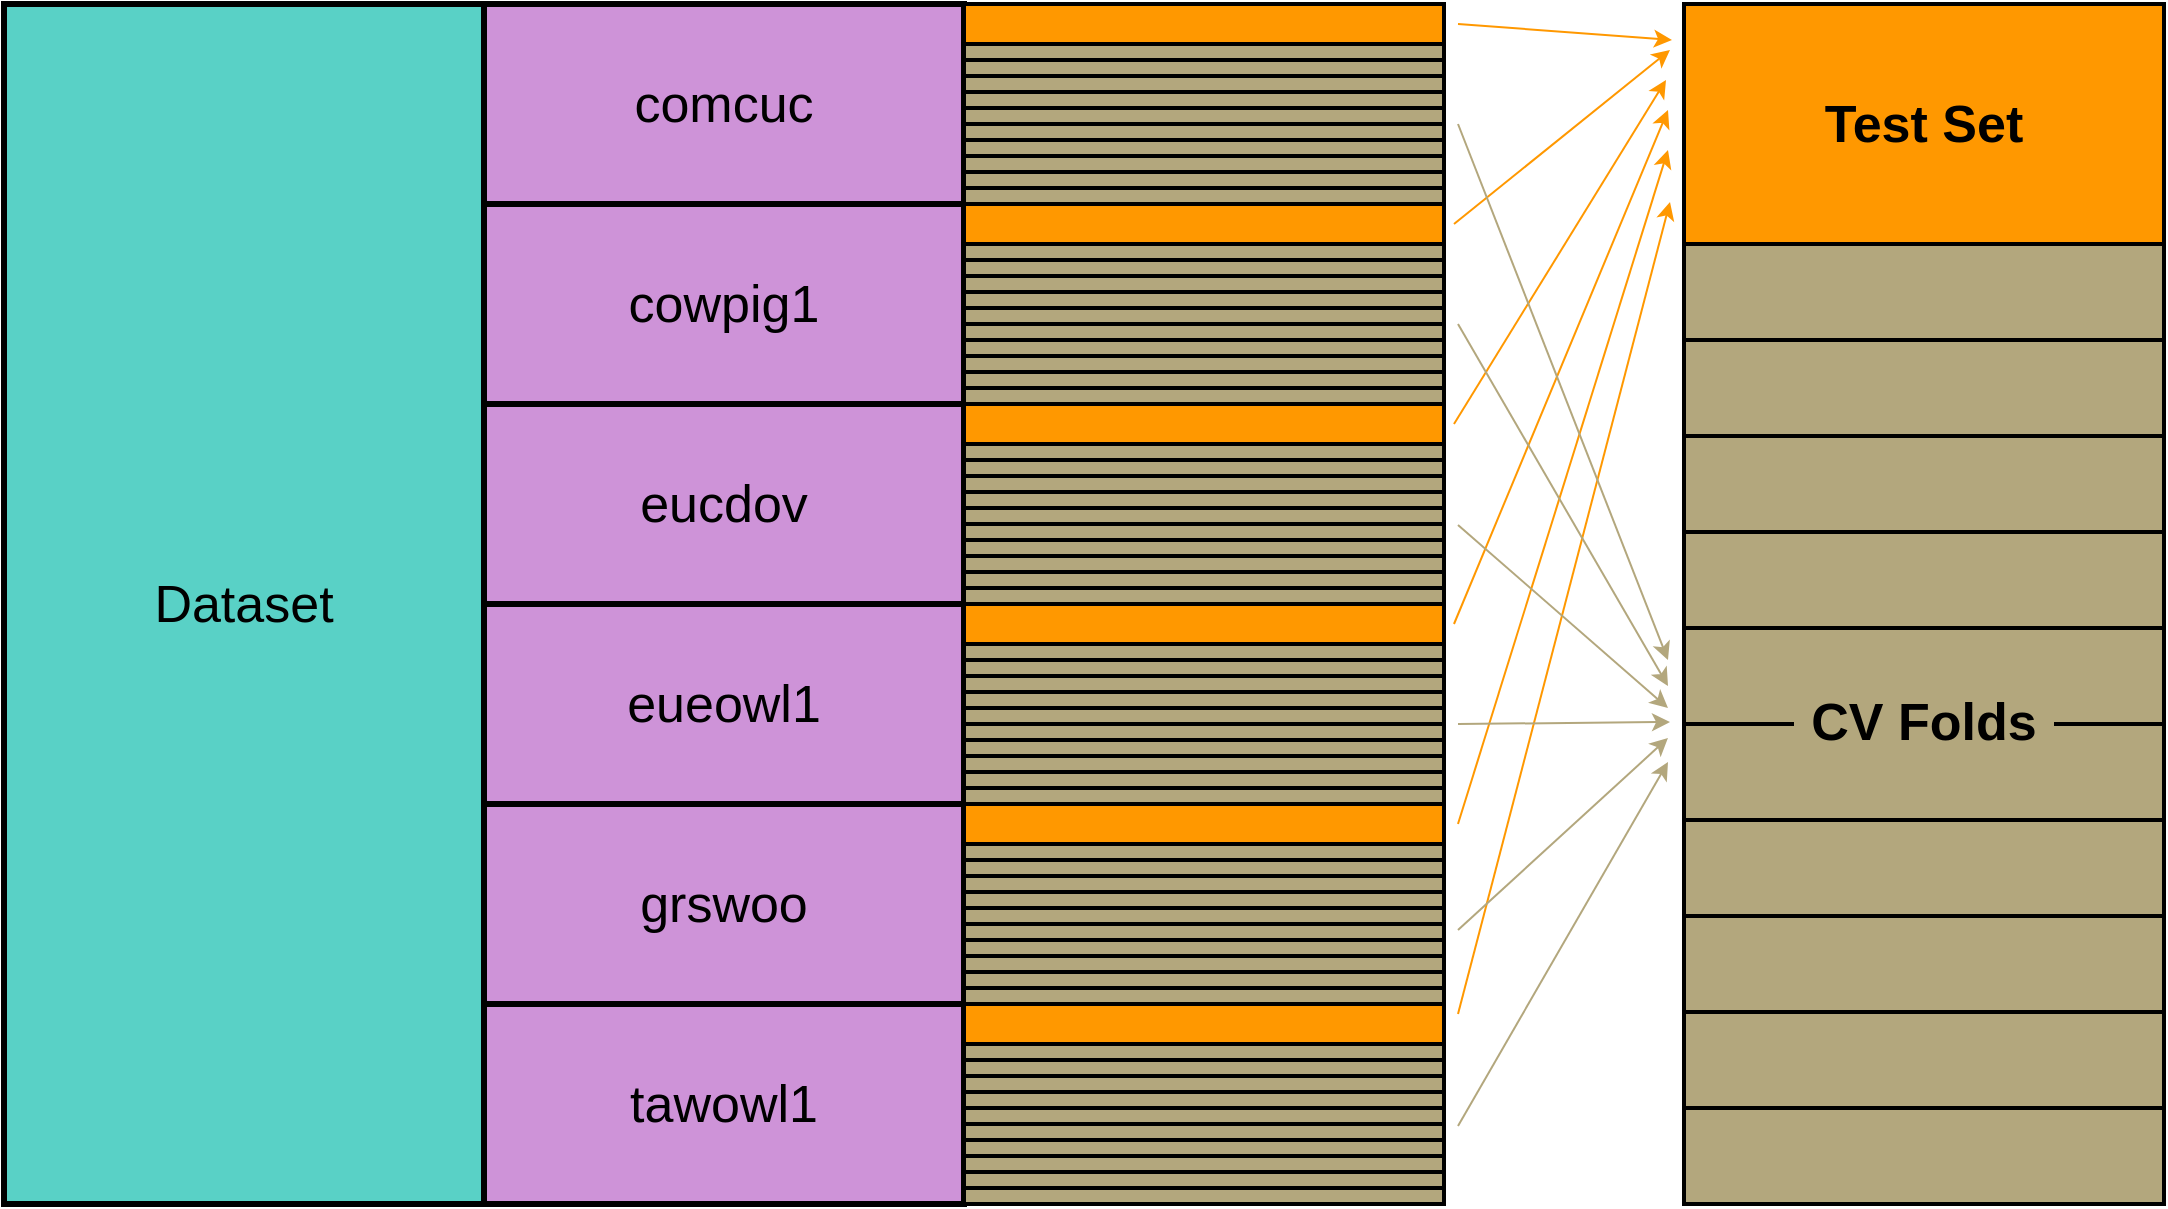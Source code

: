 <mxfile version="20.3.0" type="device"><diagram id="y0OR8qtjmx0bRCOpvyUw" name="Page-1"><mxGraphModel dx="1683" dy="1544" grid="1" gridSize="10" guides="1" tooltips="1" connect="1" arrows="1" fold="1" page="1" pageScale="1" pageWidth="827" pageHeight="1169" math="0" shadow="0"><root><mxCell id="0"/><mxCell id="1" parent="0"/><mxCell id="OH7SpSbIGrreeh_fbMZN-15" value="Dataset" style="rounded=0;whiteSpace=wrap;html=1;fontStyle=0;fontSize=26;spacing=2;labelBackgroundColor=none;fillColor=#59D1C6;strokeWidth=3;" parent="1" vertex="1"><mxGeometry x="120" y="80" width="240" height="600" as="geometry"/></mxCell><mxCell id="OH7SpSbIGrreeh_fbMZN-16" value="comcuc" style="rounded=0;whiteSpace=wrap;html=1;fontStyle=0;fontSize=26;spacing=2;labelBackgroundColor=none;fillColor=#ce93d8;strokeWidth=3;" parent="1" vertex="1"><mxGeometry x="360" y="80" width="240" height="100" as="geometry"/></mxCell><mxCell id="OH7SpSbIGrreeh_fbMZN-17" value="cowpig1" style="rounded=0;whiteSpace=wrap;html=1;fontStyle=0;fontSize=26;spacing=2;labelBackgroundColor=none;fillColor=#ce93d8;strokeWidth=3;" parent="1" vertex="1"><mxGeometry x="360" y="180" width="240" height="100" as="geometry"/></mxCell><mxCell id="OH7SpSbIGrreeh_fbMZN-18" value="eucdov" style="rounded=0;whiteSpace=wrap;html=1;fontStyle=0;fontSize=26;spacing=2;labelBackgroundColor=none;fillColor=#ce93d8;strokeWidth=3;" parent="1" vertex="1"><mxGeometry x="360" y="280" width="240" height="100" as="geometry"/></mxCell><mxCell id="OH7SpSbIGrreeh_fbMZN-19" value="tawowl1" style="rounded=0;whiteSpace=wrap;html=1;fontStyle=0;fontSize=26;spacing=2;labelBackgroundColor=none;fillColor=#ce93d8;strokeWidth=3;" parent="1" vertex="1"><mxGeometry x="360" y="580" width="240" height="100" as="geometry"/></mxCell><mxCell id="OH7SpSbIGrreeh_fbMZN-20" value="grswoo" style="rounded=0;whiteSpace=wrap;html=1;fontStyle=0;fontSize=26;spacing=2;labelBackgroundColor=none;fillColor=#ce93d8;strokeWidth=3;" parent="1" vertex="1"><mxGeometry x="360" y="480" width="240" height="100" as="geometry"/></mxCell><mxCell id="OH7SpSbIGrreeh_fbMZN-21" value="eueowl1" style="rounded=0;whiteSpace=wrap;html=1;fontStyle=0;fontSize=26;spacing=2;labelBackgroundColor=none;fillColor=#ce93d8;strokeWidth=3;" parent="1" vertex="1"><mxGeometry x="360" y="380" width="240" height="100" as="geometry"/></mxCell><mxCell id="OH7SpSbIGrreeh_fbMZN-28" value="" style="group" parent="1" vertex="1" connectable="0"><mxGeometry x="600" y="80" width="240" height="100" as="geometry"/></mxCell><mxCell id="OH7SpSbIGrreeh_fbMZN-4" value="CV Fold 0" style="rounded=0;whiteSpace=wrap;html=1;fontStyle=0;fontSize=26;spacing=2;labelBackgroundColor=none;fillColor=#b3a77d;strokeWidth=2;fontColor=none;noLabel=1;" parent="OH7SpSbIGrreeh_fbMZN-28" vertex="1"><mxGeometry y="20" width="240" height="8" as="geometry"/></mxCell><mxCell id="OH7SpSbIGrreeh_fbMZN-5" value="&lt;span style=&quot;font-family: Helvetica; font-size: 26px; font-style: normal; font-variant-ligatures: normal; font-variant-caps: normal; letter-spacing: normal; orphans: 2; text-align: center; text-indent: 0px; text-transform: none; widows: 2; word-spacing: 0px; -webkit-text-stroke-width: 0px; text-decoration-thickness: initial; text-decoration-style: initial; text-decoration-color: initial; float: none; display: inline !important;&quot;&gt;CV Fold 1&lt;/span&gt;" style="rounded=0;whiteSpace=wrap;html=1;fontStyle=0;fontSize=26;spacing=2;labelBackgroundColor=none;fillColor=#b3a77d;strokeWidth=2;verticalAlign=middle;fontColor=none;noLabel=1;" parent="OH7SpSbIGrreeh_fbMZN-28" vertex="1"><mxGeometry y="28.0" width="240" height="8" as="geometry"/></mxCell><mxCell id="OH7SpSbIGrreeh_fbMZN-6" value="CV Fold 2" style="rounded=0;whiteSpace=wrap;html=1;fontStyle=0;fontSize=26;spacing=2;labelBackgroundColor=none;fillColor=#b3a77d;strokeWidth=2;fontColor=none;noLabel=1;" parent="OH7SpSbIGrreeh_fbMZN-28" vertex="1"><mxGeometry y="36.0" width="240" height="8" as="geometry"/></mxCell><mxCell id="OH7SpSbIGrreeh_fbMZN-7" value="CV Fold 3" style="rounded=0;whiteSpace=wrap;html=1;fontStyle=0;fontSize=26;spacing=2;labelBackgroundColor=none;fillColor=#b3a77d;strokeWidth=2;fontColor=none;noLabel=1;" parent="OH7SpSbIGrreeh_fbMZN-28" vertex="1"><mxGeometry y="44.0" width="240" height="8" as="geometry"/></mxCell><mxCell id="OH7SpSbIGrreeh_fbMZN-8" value="CV Fold 6" style="rounded=0;whiteSpace=wrap;html=1;fontStyle=0;fontSize=26;spacing=2;labelBackgroundColor=none;fillColor=#b3a77d;strokeWidth=2;fontColor=none;noLabel=1;" parent="OH7SpSbIGrreeh_fbMZN-28" vertex="1"><mxGeometry y="68.0" width="240" height="8" as="geometry"/></mxCell><mxCell id="OH7SpSbIGrreeh_fbMZN-9" value="CV Fold 7" style="rounded=0;whiteSpace=wrap;html=1;fontStyle=0;fontSize=26;spacing=2;labelBackgroundColor=none;fillColor=#b3a77d;strokeWidth=2;fontColor=none;noLabel=1;" parent="OH7SpSbIGrreeh_fbMZN-28" vertex="1"><mxGeometry y="76" width="240" height="8" as="geometry"/></mxCell><mxCell id="OH7SpSbIGrreeh_fbMZN-10" value="CV Fold 5" style="rounded=0;whiteSpace=wrap;html=1;fontStyle=0;fontSize=26;spacing=2;labelBackgroundColor=none;fillColor=#b3a77d;strokeWidth=2;fontColor=none;noLabel=1;" parent="OH7SpSbIGrreeh_fbMZN-28" vertex="1"><mxGeometry y="60" width="240" height="8" as="geometry"/></mxCell><mxCell id="OH7SpSbIGrreeh_fbMZN-11" value="CV Fold 4" style="rounded=0;whiteSpace=wrap;html=1;fontStyle=0;fontSize=26;spacing=2;labelBackgroundColor=none;fillColor=#b3a77d;strokeWidth=2;fontColor=none;noLabel=1;" parent="OH7SpSbIGrreeh_fbMZN-28" vertex="1"><mxGeometry y="52" width="240" height="8" as="geometry"/></mxCell><mxCell id="OH7SpSbIGrreeh_fbMZN-12" value="CV Fold 9" style="rounded=0;whiteSpace=wrap;html=1;fontStyle=0;fontSize=26;spacing=2;labelBackgroundColor=none;fillColor=#b3a77d;strokeWidth=2;fontColor=none;noLabel=1;" parent="OH7SpSbIGrreeh_fbMZN-28" vertex="1"><mxGeometry y="92.0" width="240" height="8" as="geometry"/></mxCell><mxCell id="OH7SpSbIGrreeh_fbMZN-13" value="CV Fold 8" style="rounded=0;whiteSpace=wrap;html=1;fontStyle=0;fontSize=26;spacing=2;labelBackgroundColor=none;fillColor=#b3a77d;strokeWidth=2;fontColor=none;noLabel=1;" parent="OH7SpSbIGrreeh_fbMZN-28" vertex="1"><mxGeometry y="84" width="240" height="8" as="geometry"/></mxCell><mxCell id="OH7SpSbIGrreeh_fbMZN-23" value="Test set" style="rounded=0;whiteSpace=wrap;html=1;fontStyle=0;fontSize=26;spacing=2;labelBackgroundColor=none;fillColor=#FF9800;strokeWidth=2;fontColor=none;noLabel=1;" parent="OH7SpSbIGrreeh_fbMZN-28" vertex="1"><mxGeometry width="240" height="20" as="geometry"/></mxCell><mxCell id="OH7SpSbIGrreeh_fbMZN-29" value="" style="group" parent="1" vertex="1" connectable="0"><mxGeometry x="600" y="180" width="240" height="100" as="geometry"/></mxCell><mxCell id="OH7SpSbIGrreeh_fbMZN-30" value="CV Fold 0" style="rounded=0;whiteSpace=wrap;html=1;fontStyle=0;fontSize=26;spacing=2;labelBackgroundColor=none;fillColor=#b3a77d;strokeWidth=2;fontColor=none;noLabel=1;" parent="OH7SpSbIGrreeh_fbMZN-29" vertex="1"><mxGeometry y="20" width="240" height="8" as="geometry"/></mxCell><mxCell id="OH7SpSbIGrreeh_fbMZN-31" value="&lt;span style=&quot;font-family: Helvetica; font-size: 26px; font-style: normal; font-variant-ligatures: normal; font-variant-caps: normal; letter-spacing: normal; orphans: 2; text-align: center; text-indent: 0px; text-transform: none; widows: 2; word-spacing: 0px; -webkit-text-stroke-width: 0px; text-decoration-thickness: initial; text-decoration-style: initial; text-decoration-color: initial; float: none; display: inline !important;&quot;&gt;CV Fold 1&lt;/span&gt;" style="rounded=0;whiteSpace=wrap;html=1;fontStyle=0;fontSize=26;spacing=2;labelBackgroundColor=none;fillColor=#b3a77d;strokeWidth=2;verticalAlign=middle;fontColor=none;noLabel=1;" parent="OH7SpSbIGrreeh_fbMZN-29" vertex="1"><mxGeometry y="28.0" width="240" height="8" as="geometry"/></mxCell><mxCell id="OH7SpSbIGrreeh_fbMZN-32" value="CV Fold 2" style="rounded=0;whiteSpace=wrap;html=1;fontStyle=0;fontSize=26;spacing=2;labelBackgroundColor=none;fillColor=#b3a77d;strokeWidth=2;fontColor=none;noLabel=1;" parent="OH7SpSbIGrreeh_fbMZN-29" vertex="1"><mxGeometry y="36.0" width="240" height="8" as="geometry"/></mxCell><mxCell id="OH7SpSbIGrreeh_fbMZN-33" value="CV Fold 3" style="rounded=0;whiteSpace=wrap;html=1;fontStyle=0;fontSize=26;spacing=2;labelBackgroundColor=none;fillColor=#b3a77d;strokeWidth=2;fontColor=none;noLabel=1;" parent="OH7SpSbIGrreeh_fbMZN-29" vertex="1"><mxGeometry y="44.0" width="240" height="8" as="geometry"/></mxCell><mxCell id="OH7SpSbIGrreeh_fbMZN-34" value="CV Fold 6" style="rounded=0;whiteSpace=wrap;html=1;fontStyle=0;fontSize=26;spacing=2;labelBackgroundColor=none;fillColor=#b3a77d;strokeWidth=2;fontColor=none;noLabel=1;" parent="OH7SpSbIGrreeh_fbMZN-29" vertex="1"><mxGeometry y="68.0" width="240" height="8" as="geometry"/></mxCell><mxCell id="OH7SpSbIGrreeh_fbMZN-35" value="CV Fold 7" style="rounded=0;whiteSpace=wrap;html=1;fontStyle=0;fontSize=26;spacing=2;labelBackgroundColor=none;fillColor=#b3a77d;strokeWidth=2;fontColor=none;noLabel=1;" parent="OH7SpSbIGrreeh_fbMZN-29" vertex="1"><mxGeometry y="76" width="240" height="8" as="geometry"/></mxCell><mxCell id="OH7SpSbIGrreeh_fbMZN-36" value="CV Fold 5" style="rounded=0;whiteSpace=wrap;html=1;fontStyle=0;fontSize=26;spacing=2;labelBackgroundColor=none;fillColor=#b3a77d;strokeWidth=2;fontColor=none;noLabel=1;" parent="OH7SpSbIGrreeh_fbMZN-29" vertex="1"><mxGeometry y="60" width="240" height="8" as="geometry"/></mxCell><mxCell id="OH7SpSbIGrreeh_fbMZN-37" value="CV Fold 4" style="rounded=0;whiteSpace=wrap;html=1;fontStyle=0;fontSize=26;spacing=2;labelBackgroundColor=none;fillColor=#b3a77d;strokeWidth=2;fontColor=none;noLabel=1;" parent="OH7SpSbIGrreeh_fbMZN-29" vertex="1"><mxGeometry y="52" width="240" height="8" as="geometry"/></mxCell><mxCell id="OH7SpSbIGrreeh_fbMZN-38" value="CV Fold 9" style="rounded=0;whiteSpace=wrap;html=1;fontStyle=0;fontSize=26;spacing=2;labelBackgroundColor=none;fillColor=#b3a77d;strokeWidth=2;fontColor=none;noLabel=1;" parent="OH7SpSbIGrreeh_fbMZN-29" vertex="1"><mxGeometry y="92.0" width="240" height="8" as="geometry"/></mxCell><mxCell id="OH7SpSbIGrreeh_fbMZN-39" value="CV Fold 8" style="rounded=0;whiteSpace=wrap;html=1;fontStyle=0;fontSize=26;spacing=2;labelBackgroundColor=none;fillColor=#b3a77d;strokeWidth=2;fontColor=none;noLabel=1;" parent="OH7SpSbIGrreeh_fbMZN-29" vertex="1"><mxGeometry y="84" width="240" height="8" as="geometry"/></mxCell><mxCell id="OH7SpSbIGrreeh_fbMZN-40" value="Test set" style="rounded=0;whiteSpace=wrap;html=1;fontStyle=0;fontSize=26;spacing=2;labelBackgroundColor=none;fillColor=#FF9800;strokeWidth=2;fontColor=none;noLabel=1;" parent="OH7SpSbIGrreeh_fbMZN-29" vertex="1"><mxGeometry width="240" height="20" as="geometry"/></mxCell><mxCell id="OH7SpSbIGrreeh_fbMZN-41" value="" style="group" parent="1" vertex="1" connectable="0"><mxGeometry x="600" y="280" width="240" height="100" as="geometry"/></mxCell><mxCell id="OH7SpSbIGrreeh_fbMZN-42" value="CV Fold 0" style="rounded=0;whiteSpace=wrap;html=1;fontStyle=0;fontSize=26;spacing=2;labelBackgroundColor=none;fillColor=#b3a77d;strokeWidth=2;fontColor=none;noLabel=1;" parent="OH7SpSbIGrreeh_fbMZN-41" vertex="1"><mxGeometry y="20" width="240" height="8" as="geometry"/></mxCell><mxCell id="OH7SpSbIGrreeh_fbMZN-43" value="&lt;span style=&quot;font-family: Helvetica; font-size: 26px; font-style: normal; font-variant-ligatures: normal; font-variant-caps: normal; letter-spacing: normal; orphans: 2; text-align: center; text-indent: 0px; text-transform: none; widows: 2; word-spacing: 0px; -webkit-text-stroke-width: 0px; text-decoration-thickness: initial; text-decoration-style: initial; text-decoration-color: initial; float: none; display: inline !important;&quot;&gt;CV Fold 1&lt;/span&gt;" style="rounded=0;whiteSpace=wrap;html=1;fontStyle=0;fontSize=26;spacing=2;labelBackgroundColor=none;fillColor=#b3a77d;strokeWidth=2;verticalAlign=middle;fontColor=none;noLabel=1;" parent="OH7SpSbIGrreeh_fbMZN-41" vertex="1"><mxGeometry y="28.0" width="240" height="8" as="geometry"/></mxCell><mxCell id="OH7SpSbIGrreeh_fbMZN-44" value="CV Fold 2" style="rounded=0;whiteSpace=wrap;html=1;fontStyle=0;fontSize=26;spacing=2;labelBackgroundColor=none;fillColor=#b3a77d;strokeWidth=2;fontColor=none;noLabel=1;" parent="OH7SpSbIGrreeh_fbMZN-41" vertex="1"><mxGeometry y="36.0" width="240" height="8" as="geometry"/></mxCell><mxCell id="OH7SpSbIGrreeh_fbMZN-45" value="CV Fold 3" style="rounded=0;whiteSpace=wrap;html=1;fontStyle=0;fontSize=26;spacing=2;labelBackgroundColor=none;fillColor=#b3a77d;strokeWidth=2;fontColor=none;noLabel=1;" parent="OH7SpSbIGrreeh_fbMZN-41" vertex="1"><mxGeometry y="44.0" width="240" height="8" as="geometry"/></mxCell><mxCell id="OH7SpSbIGrreeh_fbMZN-46" value="CV Fold 6" style="rounded=0;whiteSpace=wrap;html=1;fontStyle=0;fontSize=26;spacing=2;labelBackgroundColor=none;fillColor=#b3a77d;strokeWidth=2;fontColor=none;noLabel=1;" parent="OH7SpSbIGrreeh_fbMZN-41" vertex="1"><mxGeometry y="68.0" width="240" height="8" as="geometry"/></mxCell><mxCell id="OH7SpSbIGrreeh_fbMZN-47" value="CV Fold 7" style="rounded=0;whiteSpace=wrap;html=1;fontStyle=0;fontSize=26;spacing=2;labelBackgroundColor=none;fillColor=#b3a77d;strokeWidth=2;fontColor=none;noLabel=1;" parent="OH7SpSbIGrreeh_fbMZN-41" vertex="1"><mxGeometry y="76" width="240" height="8" as="geometry"/></mxCell><mxCell id="OH7SpSbIGrreeh_fbMZN-48" value="CV Fold 5" style="rounded=0;whiteSpace=wrap;html=1;fontStyle=0;fontSize=26;spacing=2;labelBackgroundColor=none;fillColor=#b3a77d;strokeWidth=2;fontColor=none;noLabel=1;" parent="OH7SpSbIGrreeh_fbMZN-41" vertex="1"><mxGeometry y="60" width="240" height="8" as="geometry"/></mxCell><mxCell id="OH7SpSbIGrreeh_fbMZN-49" value="CV Fold 4" style="rounded=0;whiteSpace=wrap;html=1;fontStyle=0;fontSize=26;spacing=2;labelBackgroundColor=none;fillColor=#b3a77d;strokeWidth=2;fontColor=none;noLabel=1;" parent="OH7SpSbIGrreeh_fbMZN-41" vertex="1"><mxGeometry y="52" width="240" height="8" as="geometry"/></mxCell><mxCell id="OH7SpSbIGrreeh_fbMZN-50" value="CV Fold 9" style="rounded=0;whiteSpace=wrap;html=1;fontStyle=0;fontSize=26;spacing=2;labelBackgroundColor=none;fillColor=#b3a77d;strokeWidth=2;fontColor=none;noLabel=1;" parent="OH7SpSbIGrreeh_fbMZN-41" vertex="1"><mxGeometry y="92.0" width="240" height="8" as="geometry"/></mxCell><mxCell id="OH7SpSbIGrreeh_fbMZN-51" value="CV Fold 8" style="rounded=0;whiteSpace=wrap;html=1;fontStyle=0;fontSize=26;spacing=2;labelBackgroundColor=none;fillColor=#b3a77d;strokeWidth=2;fontColor=none;noLabel=1;" parent="OH7SpSbIGrreeh_fbMZN-41" vertex="1"><mxGeometry y="84" width="240" height="8" as="geometry"/></mxCell><mxCell id="OH7SpSbIGrreeh_fbMZN-52" value="Test set" style="rounded=0;whiteSpace=wrap;html=1;fontStyle=0;fontSize=26;spacing=2;labelBackgroundColor=none;fillColor=#FF9800;strokeWidth=2;fontColor=none;noLabel=1;" parent="OH7SpSbIGrreeh_fbMZN-41" vertex="1"><mxGeometry width="240" height="20" as="geometry"/></mxCell><mxCell id="OH7SpSbIGrreeh_fbMZN-53" value="" style="group" parent="1" vertex="1" connectable="0"><mxGeometry x="600" y="380" width="240" height="100" as="geometry"/></mxCell><mxCell id="OH7SpSbIGrreeh_fbMZN-54" value="CV Fold 0" style="rounded=0;whiteSpace=wrap;html=1;fontStyle=0;fontSize=26;spacing=2;labelBackgroundColor=none;fillColor=#b3a77d;strokeWidth=2;fontColor=none;noLabel=1;" parent="OH7SpSbIGrreeh_fbMZN-53" vertex="1"><mxGeometry y="20" width="240" height="8" as="geometry"/></mxCell><mxCell id="OH7SpSbIGrreeh_fbMZN-55" value="&lt;span style=&quot;font-family: Helvetica; font-size: 26px; font-style: normal; font-variant-ligatures: normal; font-variant-caps: normal; letter-spacing: normal; orphans: 2; text-align: center; text-indent: 0px; text-transform: none; widows: 2; word-spacing: 0px; -webkit-text-stroke-width: 0px; text-decoration-thickness: initial; text-decoration-style: initial; text-decoration-color: initial; float: none; display: inline !important;&quot;&gt;CV Fold 1&lt;/span&gt;" style="rounded=0;whiteSpace=wrap;html=1;fontStyle=0;fontSize=26;spacing=2;labelBackgroundColor=none;fillColor=#b3a77d;strokeWidth=2;verticalAlign=middle;fontColor=none;noLabel=1;" parent="OH7SpSbIGrreeh_fbMZN-53" vertex="1"><mxGeometry y="28.0" width="240" height="8" as="geometry"/></mxCell><mxCell id="OH7SpSbIGrreeh_fbMZN-56" value="CV Fold 2" style="rounded=0;whiteSpace=wrap;html=1;fontStyle=0;fontSize=26;spacing=2;labelBackgroundColor=none;fillColor=#b3a77d;strokeWidth=2;fontColor=none;noLabel=1;" parent="OH7SpSbIGrreeh_fbMZN-53" vertex="1"><mxGeometry y="36.0" width="240" height="8" as="geometry"/></mxCell><mxCell id="OH7SpSbIGrreeh_fbMZN-57" value="CV Fold 3" style="rounded=0;whiteSpace=wrap;html=1;fontStyle=0;fontSize=26;spacing=2;labelBackgroundColor=none;fillColor=#b3a77d;strokeWidth=2;fontColor=none;noLabel=1;" parent="OH7SpSbIGrreeh_fbMZN-53" vertex="1"><mxGeometry y="44.0" width="240" height="8" as="geometry"/></mxCell><mxCell id="OH7SpSbIGrreeh_fbMZN-58" value="CV Fold 6" style="rounded=0;whiteSpace=wrap;html=1;fontStyle=0;fontSize=26;spacing=2;labelBackgroundColor=none;fillColor=#b3a77d;strokeWidth=2;fontColor=none;noLabel=1;" parent="OH7SpSbIGrreeh_fbMZN-53" vertex="1"><mxGeometry y="68.0" width="240" height="8" as="geometry"/></mxCell><mxCell id="OH7SpSbIGrreeh_fbMZN-59" value="CV Fold 7" style="rounded=0;whiteSpace=wrap;html=1;fontStyle=0;fontSize=26;spacing=2;labelBackgroundColor=none;fillColor=#b3a77d;strokeWidth=2;fontColor=none;noLabel=1;" parent="OH7SpSbIGrreeh_fbMZN-53" vertex="1"><mxGeometry y="76" width="240" height="8" as="geometry"/></mxCell><mxCell id="OH7SpSbIGrreeh_fbMZN-60" value="CV Fold 5" style="rounded=0;whiteSpace=wrap;html=1;fontStyle=0;fontSize=26;spacing=2;labelBackgroundColor=none;fillColor=#b3a77d;strokeWidth=2;fontColor=none;noLabel=1;" parent="OH7SpSbIGrreeh_fbMZN-53" vertex="1"><mxGeometry y="60" width="240" height="8" as="geometry"/></mxCell><mxCell id="OH7SpSbIGrreeh_fbMZN-61" value="CV Fold 4" style="rounded=0;whiteSpace=wrap;html=1;fontStyle=0;fontSize=26;spacing=2;labelBackgroundColor=none;fillColor=#b3a77d;strokeWidth=2;fontColor=none;noLabel=1;" parent="OH7SpSbIGrreeh_fbMZN-53" vertex="1"><mxGeometry y="52" width="240" height="8" as="geometry"/></mxCell><mxCell id="OH7SpSbIGrreeh_fbMZN-62" value="CV Fold 9" style="rounded=0;whiteSpace=wrap;html=1;fontStyle=0;fontSize=26;spacing=2;labelBackgroundColor=none;fillColor=#b3a77d;strokeWidth=2;fontColor=none;noLabel=1;" parent="OH7SpSbIGrreeh_fbMZN-53" vertex="1"><mxGeometry y="92.0" width="240" height="8" as="geometry"/></mxCell><mxCell id="OH7SpSbIGrreeh_fbMZN-63" value="CV Fold 8" style="rounded=0;whiteSpace=wrap;html=1;fontStyle=0;fontSize=26;spacing=2;labelBackgroundColor=none;fillColor=#b3a77d;strokeWidth=2;fontColor=none;noLabel=1;" parent="OH7SpSbIGrreeh_fbMZN-53" vertex="1"><mxGeometry y="84" width="240" height="8" as="geometry"/></mxCell><mxCell id="OH7SpSbIGrreeh_fbMZN-64" value="Test set" style="rounded=0;whiteSpace=wrap;html=1;fontStyle=0;fontSize=26;spacing=2;labelBackgroundColor=none;fillColor=#FF9800;strokeWidth=2;fontColor=none;noLabel=1;" parent="OH7SpSbIGrreeh_fbMZN-53" vertex="1"><mxGeometry width="240" height="20" as="geometry"/></mxCell><mxCell id="OH7SpSbIGrreeh_fbMZN-65" value="" style="group" parent="1" vertex="1" connectable="0"><mxGeometry x="600" y="480" width="240" height="100" as="geometry"/></mxCell><mxCell id="OH7SpSbIGrreeh_fbMZN-66" value="CV Fold 0" style="rounded=0;whiteSpace=wrap;html=1;fontStyle=0;fontSize=26;spacing=2;labelBackgroundColor=none;fillColor=#b3a77d;strokeWidth=2;fontColor=none;noLabel=1;" parent="OH7SpSbIGrreeh_fbMZN-65" vertex="1"><mxGeometry y="20" width="240" height="8" as="geometry"/></mxCell><mxCell id="OH7SpSbIGrreeh_fbMZN-67" value="&lt;span style=&quot;font-family: Helvetica; font-size: 26px; font-style: normal; font-variant-ligatures: normal; font-variant-caps: normal; letter-spacing: normal; orphans: 2; text-align: center; text-indent: 0px; text-transform: none; widows: 2; word-spacing: 0px; -webkit-text-stroke-width: 0px; text-decoration-thickness: initial; text-decoration-style: initial; text-decoration-color: initial; float: none; display: inline !important;&quot;&gt;CV Fold 1&lt;/span&gt;" style="rounded=0;whiteSpace=wrap;html=1;fontStyle=0;fontSize=26;spacing=2;labelBackgroundColor=none;fillColor=#b3a77d;strokeWidth=2;verticalAlign=middle;fontColor=none;noLabel=1;" parent="OH7SpSbIGrreeh_fbMZN-65" vertex="1"><mxGeometry y="28.0" width="240" height="8" as="geometry"/></mxCell><mxCell id="OH7SpSbIGrreeh_fbMZN-68" value="CV Fold 2" style="rounded=0;whiteSpace=wrap;html=1;fontStyle=0;fontSize=26;spacing=2;labelBackgroundColor=none;fillColor=#b3a77d;strokeWidth=2;fontColor=none;noLabel=1;" parent="OH7SpSbIGrreeh_fbMZN-65" vertex="1"><mxGeometry y="36.0" width="240" height="8" as="geometry"/></mxCell><mxCell id="OH7SpSbIGrreeh_fbMZN-69" value="CV Fold 3" style="rounded=0;whiteSpace=wrap;html=1;fontStyle=0;fontSize=26;spacing=2;labelBackgroundColor=none;fillColor=#b3a77d;strokeWidth=2;fontColor=none;noLabel=1;" parent="OH7SpSbIGrreeh_fbMZN-65" vertex="1"><mxGeometry y="44.0" width="240" height="8" as="geometry"/></mxCell><mxCell id="OH7SpSbIGrreeh_fbMZN-70" value="CV Fold 6" style="rounded=0;whiteSpace=wrap;html=1;fontStyle=0;fontSize=26;spacing=2;labelBackgroundColor=none;fillColor=#b3a77d;strokeWidth=2;fontColor=none;noLabel=1;" parent="OH7SpSbIGrreeh_fbMZN-65" vertex="1"><mxGeometry y="68.0" width="240" height="8" as="geometry"/></mxCell><mxCell id="OH7SpSbIGrreeh_fbMZN-71" value="CV Fold 7" style="rounded=0;whiteSpace=wrap;html=1;fontStyle=0;fontSize=26;spacing=2;labelBackgroundColor=none;fillColor=#b3a77d;strokeWidth=2;fontColor=none;noLabel=1;" parent="OH7SpSbIGrreeh_fbMZN-65" vertex="1"><mxGeometry y="76" width="240" height="8" as="geometry"/></mxCell><mxCell id="OH7SpSbIGrreeh_fbMZN-72" value="CV Fold 5" style="rounded=0;whiteSpace=wrap;html=1;fontStyle=0;fontSize=26;spacing=2;labelBackgroundColor=none;fillColor=#b3a77d;strokeWidth=2;fontColor=none;noLabel=1;" parent="OH7SpSbIGrreeh_fbMZN-65" vertex="1"><mxGeometry y="60" width="240" height="8" as="geometry"/></mxCell><mxCell id="OH7SpSbIGrreeh_fbMZN-73" value="CV Fold 4" style="rounded=0;whiteSpace=wrap;html=1;fontStyle=0;fontSize=26;spacing=2;labelBackgroundColor=none;fillColor=#b3a77d;strokeWidth=2;fontColor=none;noLabel=1;" parent="OH7SpSbIGrreeh_fbMZN-65" vertex="1"><mxGeometry y="52" width="240" height="8" as="geometry"/></mxCell><mxCell id="OH7SpSbIGrreeh_fbMZN-74" value="CV Fold 9" style="rounded=0;whiteSpace=wrap;html=1;fontStyle=0;fontSize=26;spacing=2;labelBackgroundColor=none;fillColor=#b3a77d;strokeWidth=2;fontColor=none;noLabel=1;" parent="OH7SpSbIGrreeh_fbMZN-65" vertex="1"><mxGeometry y="92.0" width="240" height="8" as="geometry"/></mxCell><mxCell id="OH7SpSbIGrreeh_fbMZN-75" value="CV Fold 8" style="rounded=0;whiteSpace=wrap;html=1;fontStyle=0;fontSize=26;spacing=2;labelBackgroundColor=none;fillColor=#b3a77d;strokeWidth=2;fontColor=none;noLabel=1;" parent="OH7SpSbIGrreeh_fbMZN-65" vertex="1"><mxGeometry y="84" width="240" height="8" as="geometry"/></mxCell><mxCell id="OH7SpSbIGrreeh_fbMZN-76" value="Test set" style="rounded=0;whiteSpace=wrap;html=1;fontStyle=0;fontSize=26;spacing=2;labelBackgroundColor=none;fillColor=#FF9800;strokeWidth=2;fontColor=none;noLabel=1;" parent="OH7SpSbIGrreeh_fbMZN-65" vertex="1"><mxGeometry width="240" height="20" as="geometry"/></mxCell><mxCell id="OH7SpSbIGrreeh_fbMZN-77" value="" style="group" parent="1" vertex="1" connectable="0"><mxGeometry x="600" y="580" width="240" height="100" as="geometry"/></mxCell><mxCell id="OH7SpSbIGrreeh_fbMZN-78" value="CV Fold 0" style="rounded=0;whiteSpace=wrap;html=1;fontStyle=0;fontSize=26;spacing=2;labelBackgroundColor=none;fillColor=#b3a77d;strokeWidth=2;fontColor=none;noLabel=1;" parent="OH7SpSbIGrreeh_fbMZN-77" vertex="1"><mxGeometry y="20" width="240" height="8" as="geometry"/></mxCell><mxCell id="OH7SpSbIGrreeh_fbMZN-79" value="&lt;span style=&quot;font-family: Helvetica; font-size: 26px; font-style: normal; font-variant-ligatures: normal; font-variant-caps: normal; letter-spacing: normal; orphans: 2; text-align: center; text-indent: 0px; text-transform: none; widows: 2; word-spacing: 0px; -webkit-text-stroke-width: 0px; text-decoration-thickness: initial; text-decoration-style: initial; text-decoration-color: initial; float: none; display: inline !important;&quot;&gt;CV Fold 1&lt;/span&gt;" style="rounded=0;whiteSpace=wrap;html=1;fontStyle=0;fontSize=26;spacing=2;labelBackgroundColor=none;fillColor=#b3a77d;strokeWidth=2;verticalAlign=middle;fontColor=none;noLabel=1;" parent="OH7SpSbIGrreeh_fbMZN-77" vertex="1"><mxGeometry y="28.0" width="240" height="8" as="geometry"/></mxCell><mxCell id="OH7SpSbIGrreeh_fbMZN-80" value="CV Fold 2" style="rounded=0;whiteSpace=wrap;html=1;fontStyle=0;fontSize=26;spacing=2;labelBackgroundColor=none;fillColor=#b3a77d;strokeWidth=2;fontColor=none;noLabel=1;" parent="OH7SpSbIGrreeh_fbMZN-77" vertex="1"><mxGeometry y="36.0" width="240" height="8" as="geometry"/></mxCell><mxCell id="OH7SpSbIGrreeh_fbMZN-81" value="CV Fold 3" style="rounded=0;whiteSpace=wrap;html=1;fontStyle=0;fontSize=26;spacing=2;labelBackgroundColor=none;fillColor=#b3a77d;strokeWidth=2;fontColor=none;noLabel=1;" parent="OH7SpSbIGrreeh_fbMZN-77" vertex="1"><mxGeometry y="44.0" width="240" height="8" as="geometry"/></mxCell><mxCell id="OH7SpSbIGrreeh_fbMZN-82" value="CV Fold 6" style="rounded=0;whiteSpace=wrap;html=1;fontStyle=0;fontSize=26;spacing=2;labelBackgroundColor=none;fillColor=#b3a77d;strokeWidth=2;fontColor=none;noLabel=1;" parent="OH7SpSbIGrreeh_fbMZN-77" vertex="1"><mxGeometry y="68.0" width="240" height="8" as="geometry"/></mxCell><mxCell id="OH7SpSbIGrreeh_fbMZN-83" value="CV Fold 7" style="rounded=0;whiteSpace=wrap;html=1;fontStyle=0;fontSize=26;spacing=2;labelBackgroundColor=none;fillColor=#b3a77d;strokeWidth=2;fontColor=none;noLabel=1;" parent="OH7SpSbIGrreeh_fbMZN-77" vertex="1"><mxGeometry y="76" width="240" height="8" as="geometry"/></mxCell><mxCell id="OH7SpSbIGrreeh_fbMZN-84" value="CV Fold 5" style="rounded=0;whiteSpace=wrap;html=1;fontStyle=0;fontSize=26;spacing=2;labelBackgroundColor=none;fillColor=#b3a77d;strokeWidth=2;fontColor=none;noLabel=1;" parent="OH7SpSbIGrreeh_fbMZN-77" vertex="1"><mxGeometry y="60" width="240" height="8" as="geometry"/></mxCell><mxCell id="OH7SpSbIGrreeh_fbMZN-85" value="CV Fold 4" style="rounded=0;whiteSpace=wrap;html=1;fontStyle=0;fontSize=26;spacing=2;labelBackgroundColor=none;fillColor=#b3a77d;strokeWidth=2;fontColor=none;noLabel=1;" parent="OH7SpSbIGrreeh_fbMZN-77" vertex="1"><mxGeometry y="52" width="240" height="8" as="geometry"/></mxCell><mxCell id="OH7SpSbIGrreeh_fbMZN-86" value="CV Fold 9" style="rounded=0;whiteSpace=wrap;html=1;fontStyle=0;fontSize=26;spacing=2;labelBackgroundColor=none;fillColor=#b3a77d;strokeWidth=2;fontColor=none;noLabel=1;" parent="OH7SpSbIGrreeh_fbMZN-77" vertex="1"><mxGeometry y="92.0" width="240" height="8" as="geometry"/></mxCell><mxCell id="OH7SpSbIGrreeh_fbMZN-87" value="CV Fold 8" style="rounded=0;whiteSpace=wrap;html=1;fontStyle=0;fontSize=26;spacing=2;labelBackgroundColor=none;fillColor=#b3a77d;strokeWidth=2;fontColor=none;noLabel=1;" parent="OH7SpSbIGrreeh_fbMZN-77" vertex="1"><mxGeometry y="84" width="240" height="8" as="geometry"/></mxCell><mxCell id="OH7SpSbIGrreeh_fbMZN-88" value="Test set" style="rounded=0;whiteSpace=wrap;html=1;fontStyle=0;fontSize=26;spacing=2;labelBackgroundColor=none;fillColor=#FF9800;strokeWidth=2;fontColor=none;noLabel=1;" parent="OH7SpSbIGrreeh_fbMZN-77" vertex="1"><mxGeometry width="240" height="20" as="geometry"/></mxCell><mxCell id="OH7SpSbIGrreeh_fbMZN-89" value="&lt;b&gt;Test Set&lt;/b&gt;" style="text;html=1;strokeColor=#000000;fillColor=#FF9800;align=center;verticalAlign=middle;whiteSpace=wrap;rounded=0;labelBackgroundColor=none;strokeWidth=2;fontSize=26;fontColor=#000000;" parent="1" vertex="1"><mxGeometry x="960" y="80" width="240" height="120" as="geometry"/></mxCell><mxCell id="OH7SpSbIGrreeh_fbMZN-106" value="" style="group" parent="1" vertex="1" connectable="0"><mxGeometry x="845" y="90" width="109" height="551" as="geometry"/></mxCell><mxCell id="OH7SpSbIGrreeh_fbMZN-91" value="" style="endArrow=classic;html=1;rounded=0;fontSize=26;fontColor=#B3A77D;strokeColor=#FF9800;" parent="OH7SpSbIGrreeh_fbMZN-106" edge="1"><mxGeometry width="50" height="50" relative="1" as="geometry"><mxPoint x="2" as="sourcePoint"/><mxPoint x="109" y="8" as="targetPoint"/></mxGeometry></mxCell><mxCell id="OH7SpSbIGrreeh_fbMZN-92" value="" style="endArrow=classic;html=1;rounded=0;fontSize=26;fontColor=#B3A77D;strokeColor=#FF9800;" parent="OH7SpSbIGrreeh_fbMZN-106" edge="1"><mxGeometry width="50" height="50" relative="1" as="geometry"><mxPoint y="100" as="sourcePoint"/><mxPoint x="108" y="13" as="targetPoint"/></mxGeometry></mxCell><mxCell id="OH7SpSbIGrreeh_fbMZN-93" value="" style="endArrow=classic;html=1;rounded=0;fontSize=26;fontColor=#B3A77D;strokeColor=#FF9800;" parent="OH7SpSbIGrreeh_fbMZN-106" edge="1"><mxGeometry width="50" height="50" relative="1" as="geometry"><mxPoint y="200" as="sourcePoint"/><mxPoint x="106" y="28" as="targetPoint"/></mxGeometry></mxCell><mxCell id="OH7SpSbIGrreeh_fbMZN-95" value="" style="endArrow=classic;html=1;rounded=0;fontSize=26;fontColor=#B3A77D;strokeColor=#FF9800;" parent="OH7SpSbIGrreeh_fbMZN-106" edge="1"><mxGeometry width="50" height="50" relative="1" as="geometry"><mxPoint y="300" as="sourcePoint"/><mxPoint x="107" y="43" as="targetPoint"/></mxGeometry></mxCell><mxCell id="OH7SpSbIGrreeh_fbMZN-96" value="" style="endArrow=classic;html=1;rounded=0;fontSize=26;fontColor=#B3A77D;strokeColor=#FF9800;" parent="OH7SpSbIGrreeh_fbMZN-106" edge="1"><mxGeometry width="50" height="50" relative="1" as="geometry"><mxPoint x="2" y="400" as="sourcePoint"/><mxPoint x="107" y="63" as="targetPoint"/></mxGeometry></mxCell><mxCell id="OH7SpSbIGrreeh_fbMZN-97" value="" style="endArrow=classic;html=1;rounded=0;fontSize=26;fontColor=#B3A77D;strokeColor=#FF9800;" parent="OH7SpSbIGrreeh_fbMZN-106" edge="1"><mxGeometry width="50" height="50" relative="1" as="geometry"><mxPoint x="2" y="495" as="sourcePoint"/><mxPoint x="108" y="89" as="targetPoint"/></mxGeometry></mxCell><mxCell id="OH7SpSbIGrreeh_fbMZN-98" value="" style="endArrow=classic;html=1;rounded=0;fontSize=26;fontColor=#B3A77D;strokeColor=#B3A77D;" parent="OH7SpSbIGrreeh_fbMZN-106" edge="1"><mxGeometry width="50" height="50" relative="1" as="geometry"><mxPoint x="2" y="50" as="sourcePoint"/><mxPoint x="107" y="318" as="targetPoint"/></mxGeometry></mxCell><mxCell id="OH7SpSbIGrreeh_fbMZN-99" value="" style="endArrow=classic;html=1;rounded=0;fontSize=26;fontColor=#B3A77D;strokeColor=#B3A77D;" parent="OH7SpSbIGrreeh_fbMZN-106" edge="1"><mxGeometry width="50" height="50" relative="1" as="geometry"><mxPoint x="2" y="150" as="sourcePoint"/><mxPoint x="107" y="331" as="targetPoint"/></mxGeometry></mxCell><mxCell id="OH7SpSbIGrreeh_fbMZN-100" value="" style="endArrow=classic;html=1;rounded=0;fontSize=26;fontColor=#B3A77D;strokeColor=#B3A77D;" parent="OH7SpSbIGrreeh_fbMZN-106" edge="1"><mxGeometry width="50" height="50" relative="1" as="geometry"><mxPoint x="2" y="250.5" as="sourcePoint"/><mxPoint x="107" y="342" as="targetPoint"/></mxGeometry></mxCell><mxCell id="OH7SpSbIGrreeh_fbMZN-101" value="" style="endArrow=classic;html=1;rounded=0;fontSize=26;fontColor=#B3A77D;strokeColor=#B3A77D;" parent="OH7SpSbIGrreeh_fbMZN-106" edge="1"><mxGeometry width="50" height="50" relative="1" as="geometry"><mxPoint x="2" y="350" as="sourcePoint"/><mxPoint x="108" y="349" as="targetPoint"/></mxGeometry></mxCell><mxCell id="OH7SpSbIGrreeh_fbMZN-102" value="" style="endArrow=classic;html=1;rounded=0;fontSize=26;fontColor=#B3A77D;strokeColor=#B3A77D;" parent="OH7SpSbIGrreeh_fbMZN-106" edge="1"><mxGeometry width="50" height="50" relative="1" as="geometry"><mxPoint x="2" y="453" as="sourcePoint"/><mxPoint x="107" y="357" as="targetPoint"/></mxGeometry></mxCell><mxCell id="OH7SpSbIGrreeh_fbMZN-104" value="" style="endArrow=classic;html=1;rounded=0;fontSize=26;fontColor=#B3A77D;strokeColor=#B3A77D;" parent="OH7SpSbIGrreeh_fbMZN-106" edge="1"><mxGeometry width="50" height="50" relative="1" as="geometry"><mxPoint x="2" y="551" as="sourcePoint"/><mxPoint x="107" y="369" as="targetPoint"/></mxGeometry></mxCell><mxCell id="6jRnzZ2c_PlgRVkr6Znl-1" value="" style="text;html=1;strokeColor=#000000;fillColor=#B3A77D;align=center;verticalAlign=middle;whiteSpace=wrap;rounded=0;labelBackgroundColor=none;strokeWidth=2;fontSize=26;fontColor=#000000;" vertex="1" parent="1"><mxGeometry x="960" y="200" width="240" height="48" as="geometry"/></mxCell><mxCell id="6jRnzZ2c_PlgRVkr6Znl-2" value="" style="text;html=1;strokeColor=#000000;fillColor=#B3A77D;align=center;verticalAlign=middle;whiteSpace=wrap;rounded=0;labelBackgroundColor=none;strokeWidth=2;fontSize=26;fontColor=#000000;" vertex="1" parent="1"><mxGeometry x="960" y="248" width="240" height="48" as="geometry"/></mxCell><mxCell id="6jRnzZ2c_PlgRVkr6Znl-3" value="" style="text;html=1;strokeColor=#000000;fillColor=#B3A77D;align=center;verticalAlign=middle;whiteSpace=wrap;rounded=0;labelBackgroundColor=none;strokeWidth=2;fontSize=26;fontColor=#000000;" vertex="1" parent="1"><mxGeometry x="960" y="296" width="240" height="48" as="geometry"/></mxCell><mxCell id="6jRnzZ2c_PlgRVkr6Znl-4" value="" style="text;html=1;strokeColor=#000000;fillColor=#B3A77D;align=center;verticalAlign=middle;whiteSpace=wrap;rounded=0;labelBackgroundColor=none;strokeWidth=2;fontSize=26;fontColor=#000000;" vertex="1" parent="1"><mxGeometry x="960" y="344" width="240" height="48" as="geometry"/></mxCell><mxCell id="6jRnzZ2c_PlgRVkr6Znl-5" value="" style="text;html=1;strokeColor=#000000;fillColor=#B3A77D;align=center;verticalAlign=middle;whiteSpace=wrap;rounded=0;labelBackgroundColor=none;strokeWidth=2;fontSize=26;fontColor=#000000;" vertex="1" parent="1"><mxGeometry x="960" y="392" width="240" height="48" as="geometry"/></mxCell><mxCell id="6jRnzZ2c_PlgRVkr6Znl-6" value="" style="text;html=1;strokeColor=#000000;fillColor=#B3A77D;align=center;verticalAlign=middle;whiteSpace=wrap;rounded=0;labelBackgroundColor=none;strokeWidth=2;fontSize=26;fontColor=#000000;" vertex="1" parent="1"><mxGeometry x="960" y="632" width="240" height="48" as="geometry"/></mxCell><mxCell id="6jRnzZ2c_PlgRVkr6Znl-7" value="" style="text;html=1;strokeColor=#000000;fillColor=#B3A77D;align=center;verticalAlign=middle;whiteSpace=wrap;rounded=0;labelBackgroundColor=none;strokeWidth=2;fontSize=26;fontColor=#000000;" vertex="1" parent="1"><mxGeometry x="960" y="584" width="240" height="48" as="geometry"/></mxCell><mxCell id="6jRnzZ2c_PlgRVkr6Znl-8" value="" style="text;html=1;strokeColor=#000000;fillColor=#B3A77D;align=center;verticalAlign=middle;whiteSpace=wrap;rounded=0;labelBackgroundColor=none;strokeWidth=2;fontSize=26;fontColor=#000000;" vertex="1" parent="1"><mxGeometry x="960" y="536" width="240" height="48" as="geometry"/></mxCell><mxCell id="6jRnzZ2c_PlgRVkr6Znl-9" value="" style="text;html=1;strokeColor=#000000;fillColor=#B3A77D;align=center;verticalAlign=middle;whiteSpace=wrap;rounded=0;labelBackgroundColor=none;strokeWidth=2;fontSize=26;fontColor=#000000;" vertex="1" parent="1"><mxGeometry x="960" y="488" width="240" height="48" as="geometry"/></mxCell><mxCell id="6jRnzZ2c_PlgRVkr6Znl-10" value="" style="text;html=1;strokeColor=#000000;fillColor=#B3A77D;align=center;verticalAlign=middle;whiteSpace=wrap;rounded=0;labelBackgroundColor=none;strokeWidth=2;fontSize=26;fontColor=#000000;" vertex="1" parent="1"><mxGeometry x="960" y="440" width="240" height="48" as="geometry"/></mxCell><mxCell id="OH7SpSbIGrreeh_fbMZN-90" value="&lt;b&gt;&lt;font&gt;CV Folds&lt;/font&gt;&lt;/b&gt;" style="text;html=1;strokeColor=none;fillColor=#B3A77D;align=center;verticalAlign=middle;whiteSpace=wrap;rounded=0;labelBackgroundColor=none;strokeWidth=2;fontSize=26;fontColor=#000000;" parent="1" vertex="1"><mxGeometry x="1015" y="404" width="130" height="70" as="geometry"/></mxCell></root></mxGraphModel></diagram></mxfile>